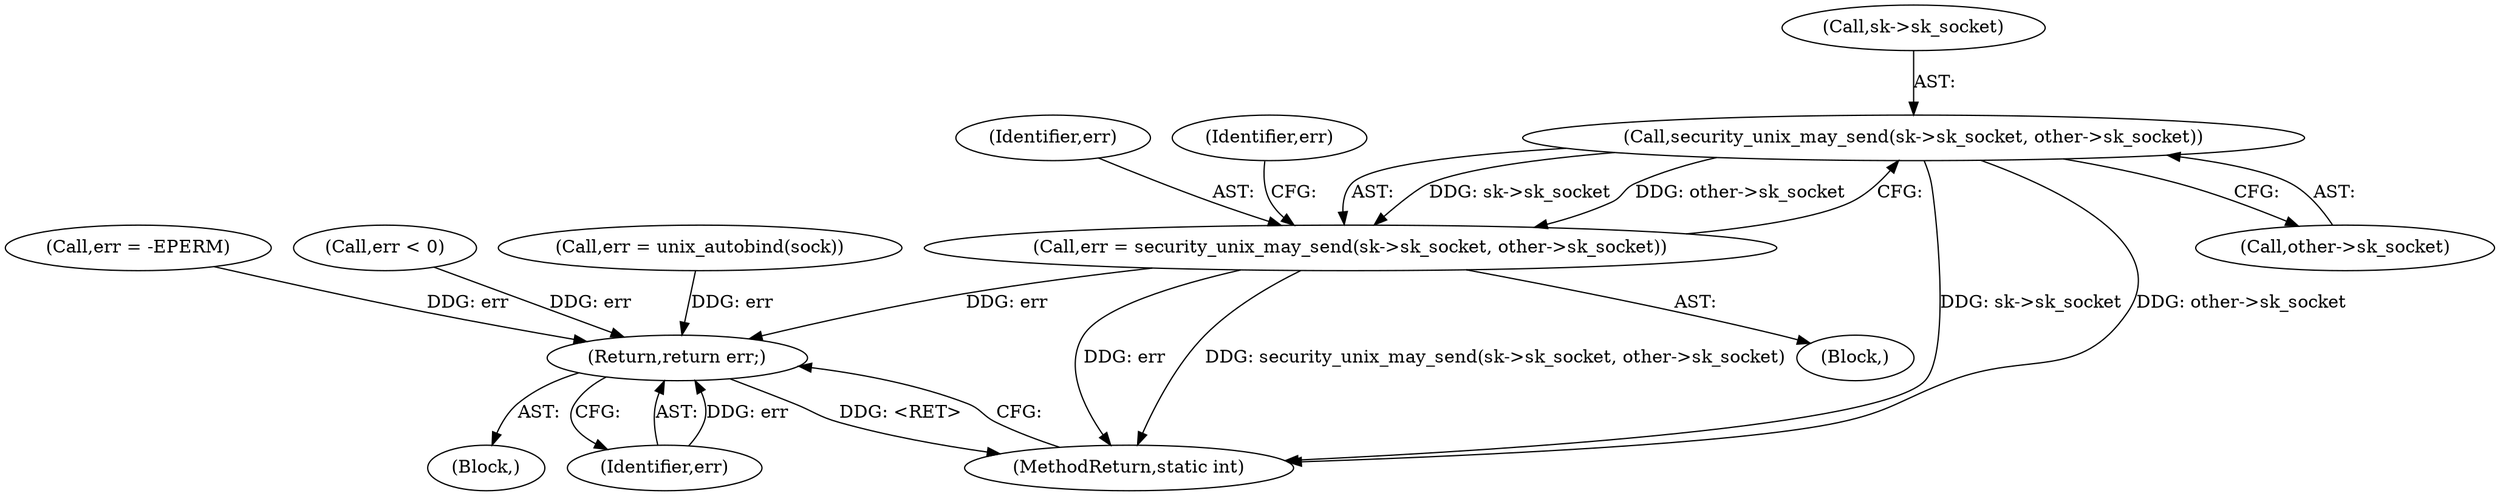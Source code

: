 digraph "0_linux_7d267278a9ece963d77eefec61630223fce08c6c_0@API" {
"1000215" [label="(Call,security_unix_may_send(sk->sk_socket, other->sk_socket))"];
"1000213" [label="(Call,err = security_unix_may_send(sk->sk_socket, other->sk_socket))"];
"1000279" [label="(Return,return err;)"];
"1000281" [label="(MethodReturn,static int)"];
"1000213" [label="(Call,err = security_unix_may_send(sk->sk_socket, other->sk_socket))"];
"1000135" [label="(Block,)"];
"1000219" [label="(Call,other->sk_socket)"];
"1000215" [label="(Call,security_unix_may_send(sk->sk_socket, other->sk_socket))"];
"1000279" [label="(Return,return err;)"];
"1000214" [label="(Identifier,err)"];
"1000108" [label="(Block,)"];
"1000203" [label="(Call,err = -EPERM)"];
"1000144" [label="(Call,err < 0)"];
"1000280" [label="(Identifier,err)"];
"1000216" [label="(Call,sk->sk_socket)"];
"1000166" [label="(Call,err = unix_autobind(sock))"];
"1000223" [label="(Identifier,err)"];
"1000215" -> "1000213"  [label="AST: "];
"1000215" -> "1000219"  [label="CFG: "];
"1000216" -> "1000215"  [label="AST: "];
"1000219" -> "1000215"  [label="AST: "];
"1000213" -> "1000215"  [label="CFG: "];
"1000215" -> "1000281"  [label="DDG: sk->sk_socket"];
"1000215" -> "1000281"  [label="DDG: other->sk_socket"];
"1000215" -> "1000213"  [label="DDG: sk->sk_socket"];
"1000215" -> "1000213"  [label="DDG: other->sk_socket"];
"1000213" -> "1000135"  [label="AST: "];
"1000214" -> "1000213"  [label="AST: "];
"1000223" -> "1000213"  [label="CFG: "];
"1000213" -> "1000281"  [label="DDG: err"];
"1000213" -> "1000281"  [label="DDG: security_unix_may_send(sk->sk_socket, other->sk_socket)"];
"1000213" -> "1000279"  [label="DDG: err"];
"1000279" -> "1000108"  [label="AST: "];
"1000279" -> "1000280"  [label="CFG: "];
"1000280" -> "1000279"  [label="AST: "];
"1000281" -> "1000279"  [label="CFG: "];
"1000279" -> "1000281"  [label="DDG: <RET>"];
"1000280" -> "1000279"  [label="DDG: err"];
"1000166" -> "1000279"  [label="DDG: err"];
"1000144" -> "1000279"  [label="DDG: err"];
"1000203" -> "1000279"  [label="DDG: err"];
}

